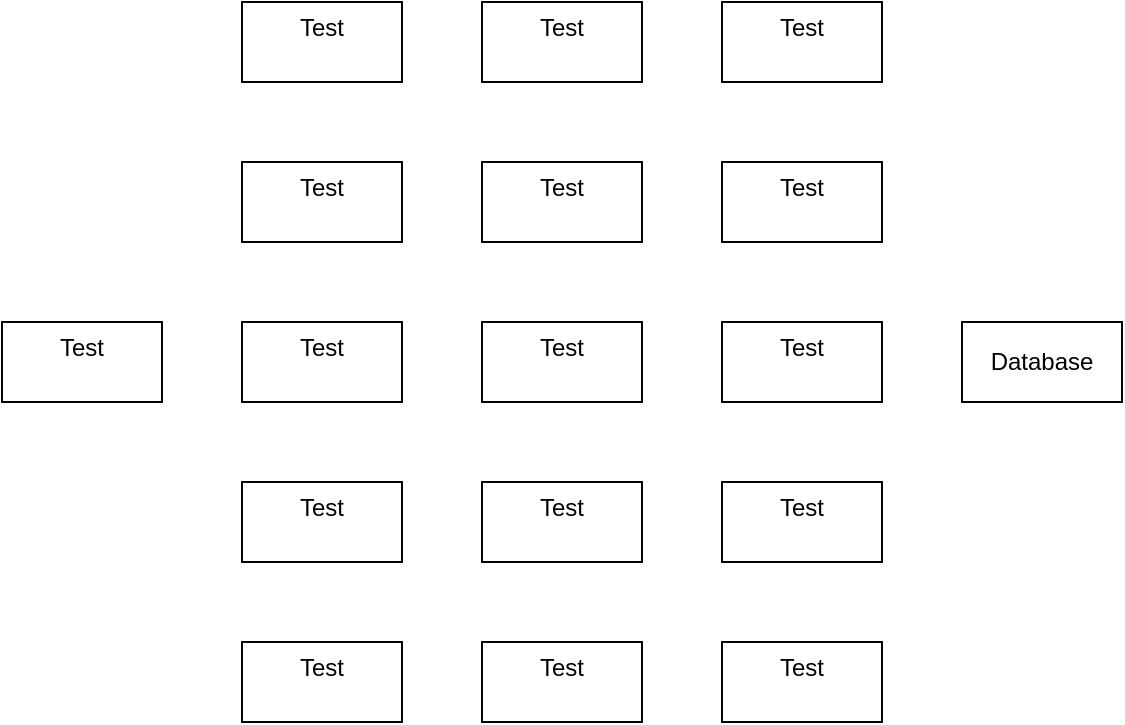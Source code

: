 <mxfile version="24.9.0">
  <diagram name="Page-1" id="5XQCCtlT2cZZVClSk08m">
    <mxGraphModel dx="995" dy="552" grid="1" gridSize="10" guides="1" tooltips="1" connect="1" arrows="1" fold="1" page="1" pageScale="1" pageWidth="850" pageHeight="1100" math="0" shadow="0">
      <root>
        <mxCell id="0" />
        <mxCell id="1" parent="0" />
        <mxCell id="FwX_ngY_f6qnITPpui5Y-1" value="Test&lt;div&gt;&lt;br&gt;&lt;/div&gt;" style="rounded=0;whiteSpace=wrap;html=1;" vertex="1" parent="1">
          <mxGeometry x="40" y="320" width="80" height="40" as="geometry" />
        </mxCell>
        <mxCell id="FwX_ngY_f6qnITPpui5Y-2" value="Test&lt;div&gt;&lt;br&gt;&lt;/div&gt;" style="rounded=0;whiteSpace=wrap;html=1;" vertex="1" parent="1">
          <mxGeometry x="160" y="320" width="80" height="40" as="geometry" />
        </mxCell>
        <mxCell id="FwX_ngY_f6qnITPpui5Y-3" value="Test&lt;div&gt;&lt;br&gt;&lt;/div&gt;" style="rounded=0;whiteSpace=wrap;html=1;" vertex="1" parent="1">
          <mxGeometry x="160" y="400" width="80" height="40" as="geometry" />
        </mxCell>
        <mxCell id="FwX_ngY_f6qnITPpui5Y-4" value="Test&lt;div&gt;&lt;br&gt;&lt;/div&gt;" style="rounded=0;whiteSpace=wrap;html=1;" vertex="1" parent="1">
          <mxGeometry x="160" y="160" width="80" height="40" as="geometry" />
        </mxCell>
        <mxCell id="FwX_ngY_f6qnITPpui5Y-5" value="Test&lt;div&gt;&lt;br&gt;&lt;/div&gt;" style="rounded=0;whiteSpace=wrap;html=1;" vertex="1" parent="1">
          <mxGeometry x="160" y="240" width="80" height="40" as="geometry" />
        </mxCell>
        <mxCell id="FwX_ngY_f6qnITPpui5Y-6" value="Test&lt;div&gt;&lt;br&gt;&lt;/div&gt;" style="rounded=0;whiteSpace=wrap;html=1;" vertex="1" parent="1">
          <mxGeometry x="280" y="320" width="80" height="40" as="geometry" />
        </mxCell>
        <mxCell id="FwX_ngY_f6qnITPpui5Y-7" value="Test&lt;div&gt;&lt;br&gt;&lt;/div&gt;" style="rounded=0;whiteSpace=wrap;html=1;" vertex="1" parent="1">
          <mxGeometry x="280" y="400" width="80" height="40" as="geometry" />
        </mxCell>
        <mxCell id="FwX_ngY_f6qnITPpui5Y-8" value="Test&lt;div&gt;&lt;br&gt;&lt;/div&gt;" style="rounded=0;whiteSpace=wrap;html=1;" vertex="1" parent="1">
          <mxGeometry x="280" y="160" width="80" height="40" as="geometry" />
        </mxCell>
        <mxCell id="FwX_ngY_f6qnITPpui5Y-9" value="Test&lt;div&gt;&lt;br&gt;&lt;/div&gt;" style="rounded=0;whiteSpace=wrap;html=1;" vertex="1" parent="1">
          <mxGeometry x="280" y="240" width="80" height="40" as="geometry" />
        </mxCell>
        <mxCell id="FwX_ngY_f6qnITPpui5Y-10" value="Test&lt;div&gt;&lt;br&gt;&lt;/div&gt;" style="rounded=0;whiteSpace=wrap;html=1;" vertex="1" parent="1">
          <mxGeometry x="400" y="320" width="80" height="40" as="geometry" />
        </mxCell>
        <mxCell id="FwX_ngY_f6qnITPpui5Y-11" value="Test&lt;div&gt;&lt;br&gt;&lt;/div&gt;" style="rounded=0;whiteSpace=wrap;html=1;" vertex="1" parent="1">
          <mxGeometry x="400" y="400" width="80" height="40" as="geometry" />
        </mxCell>
        <mxCell id="FwX_ngY_f6qnITPpui5Y-12" value="Test&lt;div&gt;&lt;br&gt;&lt;/div&gt;" style="rounded=0;whiteSpace=wrap;html=1;" vertex="1" parent="1">
          <mxGeometry x="400" y="160" width="80" height="40" as="geometry" />
        </mxCell>
        <mxCell id="FwX_ngY_f6qnITPpui5Y-13" value="Test&lt;div&gt;&lt;br&gt;&lt;/div&gt;" style="rounded=0;whiteSpace=wrap;html=1;" vertex="1" parent="1">
          <mxGeometry x="400" y="240" width="80" height="40" as="geometry" />
        </mxCell>
        <mxCell id="FwX_ngY_f6qnITPpui5Y-14" value="Test&lt;div&gt;&lt;br&gt;&lt;/div&gt;" style="rounded=0;whiteSpace=wrap;html=1;" vertex="1" parent="1">
          <mxGeometry x="160" y="480" width="80" height="40" as="geometry" />
        </mxCell>
        <mxCell id="FwX_ngY_f6qnITPpui5Y-15" value="Test&lt;div&gt;&lt;br&gt;&lt;/div&gt;" style="rounded=0;whiteSpace=wrap;html=1;" vertex="1" parent="1">
          <mxGeometry x="280" y="480" width="80" height="40" as="geometry" />
        </mxCell>
        <mxCell id="FwX_ngY_f6qnITPpui5Y-16" value="Test&lt;div&gt;&lt;br&gt;&lt;/div&gt;" style="rounded=0;whiteSpace=wrap;html=1;" vertex="1" parent="1">
          <mxGeometry x="400" y="480" width="80" height="40" as="geometry" />
        </mxCell>
        <mxCell id="FwX_ngY_f6qnITPpui5Y-17" value="&lt;div&gt;Database&lt;/div&gt;" style="rounded=0;whiteSpace=wrap;html=1;" vertex="1" parent="1">
          <mxGeometry x="520" y="320" width="80" height="40" as="geometry" />
        </mxCell>
      </root>
    </mxGraphModel>
  </diagram>
</mxfile>
